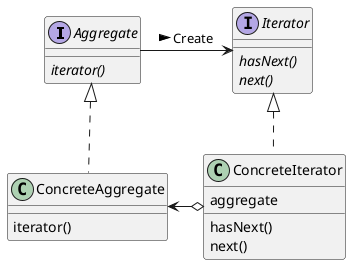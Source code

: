 @startuml

interface Aggregate {
  {abstract} iterator()
}

interface Iterator {
  {abstract} hasNext()
  {abstract} next()
}

class ConcreteAggregate {
  iterator()
}

class ConcreteIterator {
  aggregate
  hasNext()
  next()
}

Aggregate -r-> Iterator : Create >
ConcreteAggregate .u.|> Aggregate
ConcreteIterator .u.|> Iterator
ConcreteIterator o-l-> ConcreteAggregate

@enduml
